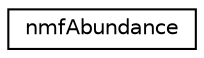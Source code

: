 digraph "Graphical Class Hierarchy"
{
 // LATEX_PDF_SIZE
  edge [fontname="Helvetica",fontsize="10",labelfontname="Helvetica",labelfontsize="10"];
  node [fontname="Helvetica",fontsize="10",shape=record];
  rankdir="LR";
  Node0 [label="nmfAbundance",height=0.2,width=0.4,color="black", fillcolor="white", style="filled",URL="$classnmf_abundance.html",tooltip=" "];
}
